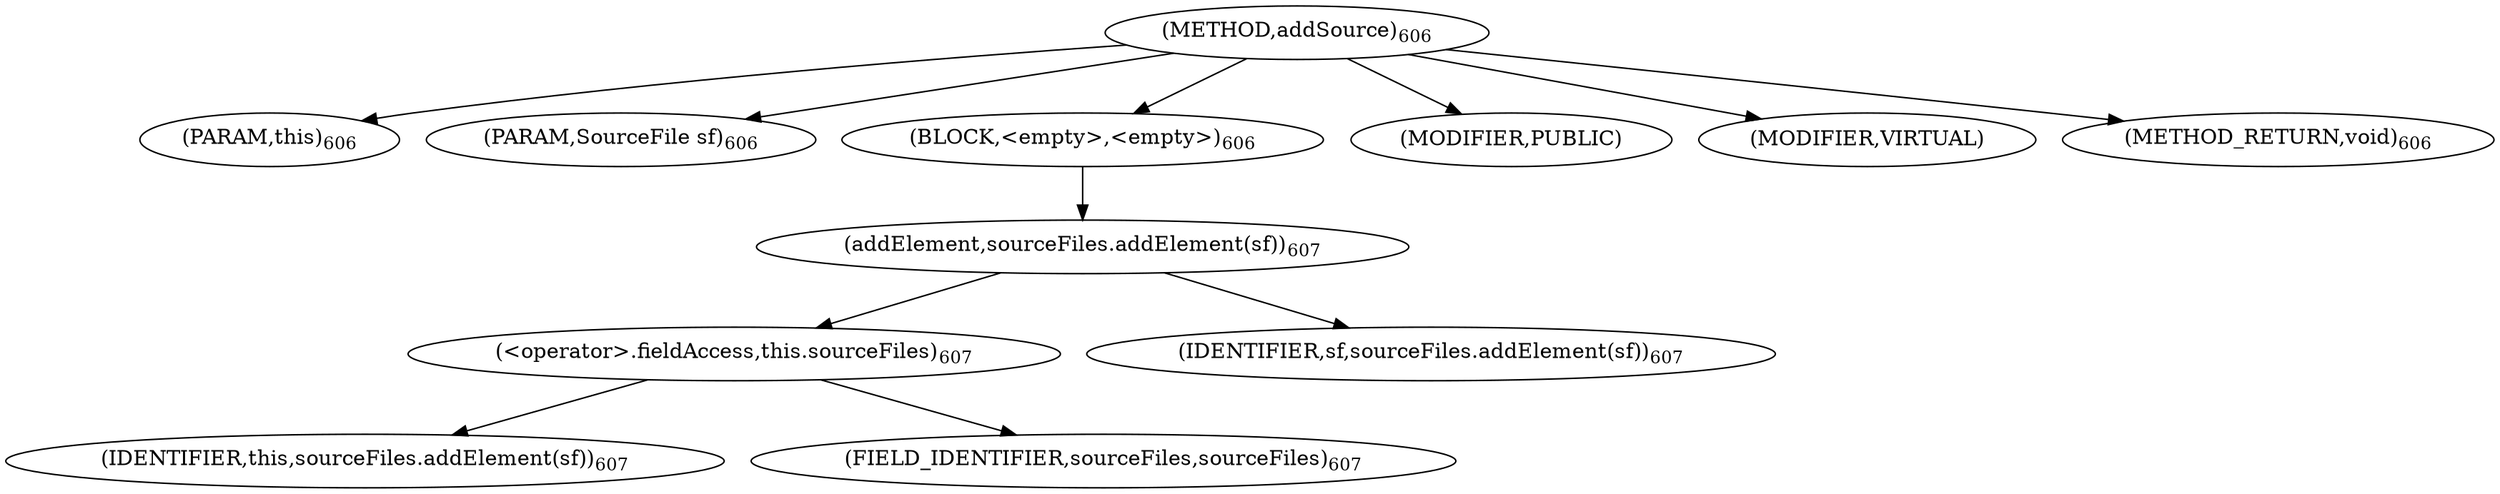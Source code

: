 digraph "addSource" {  
"1150" [label = <(METHOD,addSource)<SUB>606</SUB>> ]
"1151" [label = <(PARAM,this)<SUB>606</SUB>> ]
"1152" [label = <(PARAM,SourceFile sf)<SUB>606</SUB>> ]
"1153" [label = <(BLOCK,&lt;empty&gt;,&lt;empty&gt;)<SUB>606</SUB>> ]
"1154" [label = <(addElement,sourceFiles.addElement(sf))<SUB>607</SUB>> ]
"1155" [label = <(&lt;operator&gt;.fieldAccess,this.sourceFiles)<SUB>607</SUB>> ]
"1156" [label = <(IDENTIFIER,this,sourceFiles.addElement(sf))<SUB>607</SUB>> ]
"1157" [label = <(FIELD_IDENTIFIER,sourceFiles,sourceFiles)<SUB>607</SUB>> ]
"1158" [label = <(IDENTIFIER,sf,sourceFiles.addElement(sf))<SUB>607</SUB>> ]
"1159" [label = <(MODIFIER,PUBLIC)> ]
"1160" [label = <(MODIFIER,VIRTUAL)> ]
"1161" [label = <(METHOD_RETURN,void)<SUB>606</SUB>> ]
  "1150" -> "1151" 
  "1150" -> "1152" 
  "1150" -> "1153" 
  "1150" -> "1159" 
  "1150" -> "1160" 
  "1150" -> "1161" 
  "1153" -> "1154" 
  "1154" -> "1155" 
  "1154" -> "1158" 
  "1155" -> "1156" 
  "1155" -> "1157" 
}
